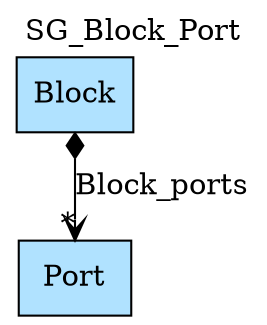 digraph {graph[label=SG_Block_Port,labelloc=tl,labelfontsize=12];
"Block"[shape=record,fillcolor=lightskyblue1,style = filled,label="Block"];
"Port"[shape=record,fillcolor=lightskyblue1,style = filled,label="Port"];

"Block"->"Port"[label="Block_ports",arrowhead=vee,arrowtail=diamond,dir=both,headlabel="*"];
}